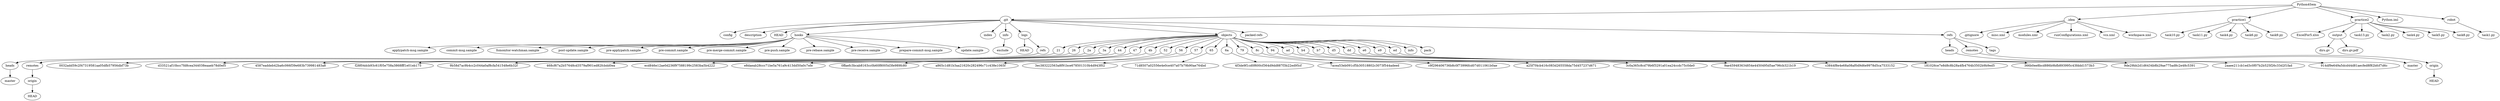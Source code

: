 // Dirs
digraph {
	"../../Python4Sem" [label=Python4Sem]
	"../../Python4Sem/.git" [label=".git"]
	"../../Python4Sem" -> "../../Python4Sem/.git"
	"../../Python4Sem/.git/config" [label=config]
	"../../Python4Sem/.git" -> "../../Python4Sem/.git/config"
	"../../Python4Sem/.git/description" [label=description]
	"../../Python4Sem/.git" -> "../../Python4Sem/.git/description"
	"../../Python4Sem/.git/HEAD" [label=HEAD]
	"../../Python4Sem/.git" -> "../../Python4Sem/.git/HEAD"
	"../../Python4Sem/.git/hooks" [label=hooks]
	"../../Python4Sem/.git" -> "../../Python4Sem/.git/hooks"
	"../../Python4Sem/.git/hooks/applypatch-msg.sample" [label="applypatch-msg.sample"]
	"../../Python4Sem/.git/hooks" -> "../../Python4Sem/.git/hooks/applypatch-msg.sample"
	"../../Python4Sem/.git/hooks/commit-msg.sample" [label="commit-msg.sample"]
	"../../Python4Sem/.git/hooks" -> "../../Python4Sem/.git/hooks/commit-msg.sample"
	"../../Python4Sem/.git/hooks/fsmonitor-watchman.sample" [label="fsmonitor-watchman.sample"]
	"../../Python4Sem/.git/hooks" -> "../../Python4Sem/.git/hooks/fsmonitor-watchman.sample"
	"../../Python4Sem/.git/hooks/post-update.sample" [label="post-update.sample"]
	"../../Python4Sem/.git/hooks" -> "../../Python4Sem/.git/hooks/post-update.sample"
	"../../Python4Sem/.git/hooks/pre-applypatch.sample" [label="pre-applypatch.sample"]
	"../../Python4Sem/.git/hooks" -> "../../Python4Sem/.git/hooks/pre-applypatch.sample"
	"../../Python4Sem/.git/hooks/pre-commit.sample" [label="pre-commit.sample"]
	"../../Python4Sem/.git/hooks" -> "../../Python4Sem/.git/hooks/pre-commit.sample"
	"../../Python4Sem/.git/hooks/pre-merge-commit.sample" [label="pre-merge-commit.sample"]
	"../../Python4Sem/.git/hooks" -> "../../Python4Sem/.git/hooks/pre-merge-commit.sample"
	"../../Python4Sem/.git/hooks/pre-push.sample" [label="pre-push.sample"]
	"../../Python4Sem/.git/hooks" -> "../../Python4Sem/.git/hooks/pre-push.sample"
	"../../Python4Sem/.git/hooks/pre-rebase.sample" [label="pre-rebase.sample"]
	"../../Python4Sem/.git/hooks" -> "../../Python4Sem/.git/hooks/pre-rebase.sample"
	"../../Python4Sem/.git/hooks/pre-receive.sample" [label="pre-receive.sample"]
	"../../Python4Sem/.git/hooks" -> "../../Python4Sem/.git/hooks/pre-receive.sample"
	"../../Python4Sem/.git/hooks/prepare-commit-msg.sample" [label="prepare-commit-msg.sample"]
	"../../Python4Sem/.git/hooks" -> "../../Python4Sem/.git/hooks/prepare-commit-msg.sample"
	"../../Python4Sem/.git/hooks/update.sample" [label="update.sample"]
	"../../Python4Sem/.git/hooks" -> "../../Python4Sem/.git/hooks/update.sample"
	"../../Python4Sem/.git/index" [label=index]
	"../../Python4Sem/.git" -> "../../Python4Sem/.git/index"
	"../../Python4Sem/.git/info" [label=info]
	"../../Python4Sem/.git" -> "../../Python4Sem/.git/info"
	"../../Python4Sem/.git/info/exclude" [label=exclude]
	"../../Python4Sem/.git/info" -> "../../Python4Sem/.git/info/exclude"
	"../../Python4Sem/.git/logs" [label=logs]
	"../../Python4Sem/.git" -> "../../Python4Sem/.git/logs"
	"../../Python4Sem/.git/logs/HEAD" [label=HEAD]
	"../../Python4Sem/.git/logs" -> "../../Python4Sem/.git/logs/HEAD"
	"../../Python4Sem/.git/logs/refs" [label=refs]
	"../../Python4Sem/.git/logs" -> "../../Python4Sem/.git/logs/refs"
	"../../Python4Sem/.git/logs/refs/heads" [label=heads]
	"../../Python4Sem/.git/logs/refs" -> "../../Python4Sem/.git/logs/refs/heads"
	"../../Python4Sem/.git/logs/refs/heads/master" [label=master]
	"../../Python4Sem/.git/logs/refs/heads" -> "../../Python4Sem/.git/logs/refs/heads/master"
	"../../Python4Sem/.git/logs/refs/remotes" [label=remotes]
	"../../Python4Sem/.git/logs/refs" -> "../../Python4Sem/.git/logs/refs/remotes"
	"../../Python4Sem/.git/logs/refs/remotes/origin" [label=origin]
	"../../Python4Sem/.git/logs/refs/remotes" -> "../../Python4Sem/.git/logs/refs/remotes/origin"
	"../../Python4Sem/.git/logs/refs/remotes/origin/HEAD" [label=HEAD]
	"../../Python4Sem/.git/logs/refs/remotes/origin" -> "../../Python4Sem/.git/logs/refs/remotes/origin/HEAD"
	"../../Python4Sem/.git/objects" [label=objects]
	"../../Python4Sem/.git" -> "../../Python4Sem/.git/objects"
	"../../Python4Sem/.git/objects/21" [label=21]
	"../../Python4Sem/.git/objects" -> "../../Python4Sem/.git/objects/21"
	"../../Python4Sem/.git/objects/21/0032add59c2f47319581aa05dfb57956dbf73b" [label="0032add59c2f47319581aa05dfb57956dbf73b"]
	"../../Python4Sem/.git/objects/21" -> "../../Python4Sem/.git/objects/21/0032add59c2f47319581aa05dfb57956dbf73b"
	"../../Python4Sem/.git/objects/26" [label=26]
	"../../Python4Sem/.git/objects" -> "../../Python4Sem/.git/objects/26"
	"../../Python4Sem/.git/objects/26/d33521af10bcc7fd8cea344038eaaeb78d0ef5" [label=d33521af10bcc7fd8cea344038eaaeb78d0ef5]
	"../../Python4Sem/.git/objects/26" -> "../../Python4Sem/.git/objects/26/d33521af10bcc7fd8cea344038eaaeb78d0ef5"
	"../../Python4Sem/.git/objects/2a" [label="2a"]
	"../../Python4Sem/.git/objects" -> "../../Python4Sem/.git/objects/2a"
	"../../Python4Sem/.git/objects/2a/4587eaddeb42ba6c066f39e683b739981483a8" [label="4587eaddeb42ba6c066f39e683b739981483a8"]
	"../../Python4Sem/.git/objects/2a" -> "../../Python4Sem/.git/objects/2a/4587eaddeb42ba6c066f39e683b739981483a8"
	"../../Python4Sem/.git/objects/3a" [label="3a"]
	"../../Python4Sem/.git/objects" -> "../../Python4Sem/.git/objects/3a"
	"../../Python4Sem/.git/objects/3a/f28f04dcb93c61f05e758a3868fff1e01eb175" [label=f28f04dcb93c61f05e758a3868fff1e01eb175]
	"../../Python4Sem/.git/objects/3a" -> "../../Python4Sem/.git/objects/3a/f28f04dcb93c61f05e758a3868fff1e01eb175"
	"../../Python4Sem/.git/objects/44" [label=44]
	"../../Python4Sem/.git/objects" -> "../../Python4Sem/.git/objects/44"
	"../../Python4Sem/.git/objects/44/9b58d7ac9b4cc2c044a0af8cfa541548e6b32f" [label="9b58d7ac9b4cc2c044a0af8cfa541548e6b32f"]
	"../../Python4Sem/.git/objects/44" -> "../../Python4Sem/.git/objects/44/9b58d7ac9b4cc2c044a0af8cfa541548e6b32f"
	"../../Python4Sem/.git/objects/47" [label=47]
	"../../Python4Sem/.git/objects" -> "../../Python4Sem/.git/objects/47"
	"../../Python4Sem/.git/objects/47/468cf67a2b57648cd3579af901ed82fcbdd0ea" [label="468cf67a2b57648cd3579af901ed82fcbdd0ea"]
	"../../Python4Sem/.git/objects/47" -> "../../Python4Sem/.git/objects/47/468cf67a2b57648cd3579af901ed82fcbdd0ea"
	"../../Python4Sem/.git/objects/47/ecd846e12ae0d236f97588199c2583ba5b4222" [label=ecd846e12ae0d236f97588199c2583ba5b4222]
	"../../Python4Sem/.git/objects/47" -> "../../Python4Sem/.git/objects/47/ecd846e12ae0d236f97588199c2583ba5b4222"
	"../../Python4Sem/.git/objects/4b" [label="4b"]
	"../../Python4Sem/.git/objects" -> "../../Python4Sem/.git/objects/4b"
	"../../Python4Sem/.git/objects/4b/e8daeab28ccc71be5a761a9c413dd50a0c7efe" [label=e8daeab28ccc71be5a761a9c413dd50a0c7efe]
	"../../Python4Sem/.git/objects/4b" -> "../../Python4Sem/.git/objects/4b/e8daeab28ccc71be5a761a9c413dd50a0c7efe"
	"../../Python4Sem/.git/objects/52" [label=52]
	"../../Python4Sem/.git/objects" -> "../../Python4Sem/.git/objects/52"
	"../../Python4Sem/.git/objects/52/0ffaefc3bcab8163cc0b60f8005d3fe989fc80" [label="0ffaefc3bcab8163cc0b60f8005d3fe989fc80"]
	"../../Python4Sem/.git/objects/52" -> "../../Python4Sem/.git/objects/52/0ffaefc3bcab8163cc0b60f8005d3fe989fc80"
	"../../Python4Sem/.git/objects/56" [label=56]
	"../../Python4Sem/.git/objects" -> "../../Python4Sem/.git/objects/56"
	"../../Python4Sem/.git/objects/56/a865c1d81b3aa21620c282496c71c438e1065f" [label=a865c1d81b3aa21620c282496c71c438e1065f]
	"../../Python4Sem/.git/objects/56" -> "../../Python4Sem/.git/objects/56/a865c1d81b3aa21620c282496c71c438e1065f"
	"../../Python4Sem/.git/objects/57" [label=57]
	"../../Python4Sem/.git/objects" -> "../../Python4Sem/.git/objects/57"
	"../../Python4Sem/.git/objects/57/3ec383222563a8f91bce678501310b4d943f02" [label="3ec383222563a8f91bce678501310b4d943f02"]
	"../../Python4Sem/.git/objects/57" -> "../../Python4Sem/.git/objects/57/3ec383222563a8f91bce678501310b4d943f02"
	"../../Python4Sem/.git/objects/65" [label=65]
	"../../Python4Sem/.git/objects" -> "../../Python4Sem/.git/objects/65"
	"../../Python4Sem/.git/objects/65/71d8507a02556e4e0ce407a07b79b90ae764bd" [label="71d8507a02556e4e0ce407a07b79b90ae764bd"]
	"../../Python4Sem/.git/objects/65" -> "../../Python4Sem/.git/objects/65/71d8507a02556e4e0ce407a07b79b90ae764bd"
	"../../Python4Sem/.git/objects/6a" [label="6a"]
	"../../Python4Sem/.git/objects" -> "../../Python4Sem/.git/objects/6a"
	"../../Python4Sem/.git/objects/6a/4f3de9f1cd0f600cf364d9dd887f3b22ed95cf" [label="4f3de9f1cd0f600cf364d9dd887f3b22ed95cf"]
	"../../Python4Sem/.git/objects/6a" -> "../../Python4Sem/.git/objects/6a/4f3de9f1cd0f600cf364d9dd887f3b22ed95cf"
	"../../Python4Sem/.git/objects/79" [label=79]
	"../../Python4Sem/.git/objects" -> "../../Python4Sem/.git/objects/79"
	"../../Python4Sem/.git/objects/79/7acea53eb091cf5b30518802c3073f544adeed" [label="7acea53eb091cf5b30518802c3073f544adeed"]
	"../../Python4Sem/.git/objects/79" -> "../../Python4Sem/.git/objects/79/7acea53eb091cf5b30518802c3073f544adeed"
	"../../Python4Sem/.git/objects/8c" [label="8c"]
	"../../Python4Sem/.git/objects" -> "../../Python4Sem/.git/objects/8c"
	"../../Python4Sem/.git/objects/8c/c9f296406736b8c0f73996fcd07d011061b0ae" [label=c9f296406736b8c0f73996fcd07d011061b0ae]
	"../../Python4Sem/.git/objects/8c" -> "../../Python4Sem/.git/objects/8c/c9f296406736b8c0f73996fcd07d011061b0ae"
	"../../Python4Sem/.git/objects/94" [label=94]
	"../../Python4Sem/.git/objects" -> "../../Python4Sem/.git/objects/94"
	"../../Python4Sem/.git/objects/94/a25f7f4cb416c083d265558da75d457237d671" [label=a25f7f4cb416c083d265558da75d457237d671]
	"../../Python4Sem/.git/objects/94" -> "../../Python4Sem/.git/objects/94/a25f7f4cb416c083d265558da75d457237d671"
	"../../Python4Sem/.git/objects/ad" [label=ad]
	"../../Python4Sem/.git/objects" -> "../../Python4Sem/.git/objects/ad"
	"../../Python4Sem/.git/objects/ad/3c0a365c8cd79b6f3291a01ea24ccdc75c0de0" [label="3c0a365c8cd79b6f3291a01ea24ccdc75c0de0"]
	"../../Python4Sem/.git/objects/ad" -> "../../Python4Sem/.git/objects/ad/3c0a365c8cd79b6f3291a01ea24ccdc75c0de0"
	"../../Python4Sem/.git/objects/b4" [label=b4]
	"../../Python4Sem/.git/objects" -> "../../Python4Sem/.git/objects/b4"
	"../../Python4Sem/.git/objects/b4/9ae459483634854e4450495d5ae796cb321b19" [label="9ae459483634854e4450495d5ae796cb321b19"]
	"../../Python4Sem/.git/objects/b4" -> "../../Python4Sem/.git/objects/b4/9ae459483634854e4450495d5ae796cb321b19"
	"../../Python4Sem/.git/objects/b7" [label=b7]
	"../../Python4Sem/.git/objects" -> "../../Python4Sem/.git/objects/b7"
	"../../Python4Sem/.git/objects/b7/c3844f8e4e68a08af0d9d6e9978d5ca7533152" [label=c3844f8e4e68a08af0d9d6e9978d5ca7533152]
	"../../Python4Sem/.git/objects/b7" -> "../../Python4Sem/.git/objects/b7/c3844f8e4e68a08af0d9d6e9978d5ca7533152"
	"../../Python4Sem/.git/objects/d5" [label=d5]
	"../../Python4Sem/.git/objects" -> "../../Python4Sem/.git/objects/d5"
	"../../Python4Sem/.git/objects/d5/181026ce7e8d8c8b28a4fb4764b3502b9b9ed5" [label="181026ce7e8d8c8b28a4fb4764b3502b9b9ed5"]
	"../../Python4Sem/.git/objects/d5" -> "../../Python4Sem/.git/objects/d5/181026ce7e8d8c8b28a4fb4764b3502b9b9ed5"
	"../../Python4Sem/.git/objects/dd" [label=dd]
	"../../Python4Sem/.git/objects" -> "../../Python4Sem/.git/objects/dd"
	"../../Python4Sem/.git/objects/dd/366b0ee8bcd886b9bfb893995c43fddd1573b3" [label="366b0ee8bcd886b9bfb893995c43fddd1573b3"]
	"../../Python4Sem/.git/objects/dd" -> "../../Python4Sem/.git/objects/dd/366b0ee8bcd886b9bfb893995c43fddd1573b3"
	"../../Python4Sem/.git/objects/e6" [label=e6]
	"../../Python4Sem/.git/objects" -> "../../Python4Sem/.git/objects/e6"
	"../../Python4Sem/.git/objects/e6/9de29bb2d1d6434b8b29ae775ad8c2e48c5391" [label="9de29bb2d1d6434b8b29ae775ad8c2e48c5391"]
	"../../Python4Sem/.git/objects/e6" -> "../../Python4Sem/.git/objects/e6/9de29bb2d1d6434b8b29ae775ad8c2e48c5391"
	"../../Python4Sem/.git/objects/e9" [label=e9]
	"../../Python4Sem/.git/objects" -> "../../Python4Sem/.git/objects/e9"
	"../../Python4Sem/.git/objects/e9/2aaee211cb1ed3c0f07b2b525f26c33d2f1fad" [label="2aaee211cb1ed3c0f07b2b525f26c33d2f1fad"]
	"../../Python4Sem/.git/objects/e9" -> "../../Python4Sem/.git/objects/e9/2aaee211cb1ed3c0f07b2b525f26c33d2f1fad"
	"../../Python4Sem/.git/objects/ed" [label=ed]
	"../../Python4Sem/.git/objects" -> "../../Python4Sem/.git/objects/ed"
	"../../Python4Sem/.git/objects/ed/914df9e649a5dcd44d81aecfed8f82bfcf7d6c" [label="914df9e649a5dcd44d81aecfed8f82bfcf7d6c"]
	"../../Python4Sem/.git/objects/ed" -> "../../Python4Sem/.git/objects/ed/914df9e649a5dcd44d81aecfed8f82bfcf7d6c"
	"../../Python4Sem/.git/objects/info" [label=info]
	"../../Python4Sem/.git/objects" -> "../../Python4Sem/.git/objects/info"
	"../../Python4Sem/.git/objects/pack" [label=pack]
	"../../Python4Sem/.git/objects" -> "../../Python4Sem/.git/objects/pack"
	"../../Python4Sem/.git/packed-refs" [label="packed-refs"]
	"../../Python4Sem/.git" -> "../../Python4Sem/.git/packed-refs"
	"../../Python4Sem/.git/refs" [label=refs]
	"../../Python4Sem/.git" -> "../../Python4Sem/.git/refs"
	"../../Python4Sem/.git/refs/heads" [label=heads]
	"../../Python4Sem/.git/refs" -> "../../Python4Sem/.git/refs/heads"
	"../../Python4Sem/.git/refs/heads/master" [label=master]
	"../../Python4Sem/.git/refs/heads" -> "../../Python4Sem/.git/refs/heads/master"
	"../../Python4Sem/.git/refs/remotes" [label=remotes]
	"../../Python4Sem/.git/refs" -> "../../Python4Sem/.git/refs/remotes"
	"../../Python4Sem/.git/refs/remotes/origin" [label=origin]
	"../../Python4Sem/.git/refs/remotes" -> "../../Python4Sem/.git/refs/remotes/origin"
	"../../Python4Sem/.git/refs/remotes/origin/HEAD" [label=HEAD]
	"../../Python4Sem/.git/refs/remotes/origin" -> "../../Python4Sem/.git/refs/remotes/origin/HEAD"
	"../../Python4Sem/.git/refs/tags" [label=tags]
	"../../Python4Sem/.git/refs" -> "../../Python4Sem/.git/refs/tags"
	"../../Python4Sem/.idea" [label=".idea"]
	"../../Python4Sem" -> "../../Python4Sem/.idea"
	"../../Python4Sem/.idea/.gitignore" [label=".gitignore"]
	"../../Python4Sem/.idea" -> "../../Python4Sem/.idea/.gitignore"
	"../../Python4Sem/.idea/misc.xml" [label="misc.xml"]
	"../../Python4Sem/.idea" -> "../../Python4Sem/.idea/misc.xml"
	"../../Python4Sem/.idea/modules.xml" [label="modules.xml"]
	"../../Python4Sem/.idea" -> "../../Python4Sem/.idea/modules.xml"
	"../../Python4Sem/.idea/runConfigurations.xml" [label="runConfigurations.xml"]
	"../../Python4Sem/.idea" -> "../../Python4Sem/.idea/runConfigurations.xml"
	"../../Python4Sem/.idea/vcs.xml" [label="vcs.xml"]
	"../../Python4Sem/.idea" -> "../../Python4Sem/.idea/vcs.xml"
	"../../Python4Sem/.idea/workspace.xml" [label="workspace.xml"]
	"../../Python4Sem/.idea" -> "../../Python4Sem/.idea/workspace.xml"
	"../../Python4Sem/practice1" [label=practice1]
	"../../Python4Sem" -> "../../Python4Sem/practice1"
	"../../Python4Sem/practice1/task10.py" [label="task10.py"]
	"../../Python4Sem/practice1" -> "../../Python4Sem/practice1/task10.py"
	"../../Python4Sem/practice1/task11.py" [label="task11.py"]
	"../../Python4Sem/practice1" -> "../../Python4Sem/practice1/task11.py"
	"../../Python4Sem/practice1/task4.py" [label="task4.py"]
	"../../Python4Sem/practice1" -> "../../Python4Sem/practice1/task4.py"
	"../../Python4Sem/practice1/task6.py" [label="task6.py"]
	"../../Python4Sem/practice1" -> "../../Python4Sem/practice1/task6.py"
	"../../Python4Sem/practice1/task9.py" [label="task9.py"]
	"../../Python4Sem/practice1" -> "../../Python4Sem/practice1/task9.py"
	"../../Python4Sem/practice2" [label=practice2]
	"../../Python4Sem" -> "../../Python4Sem/practice2"
	"../../Python4Sem/practice2/ExcelFor5.xlsx" [label="ExcelFor5.xlsx"]
	"../../Python4Sem/practice2" -> "../../Python4Sem/practice2/ExcelFor5.xlsx"
	"../../Python4Sem/practice2/output" [label=output]
	"../../Python4Sem/practice2" -> "../../Python4Sem/practice2/output"
	"../../Python4Sem/practice2/output/dirs.gv" [label="dirs.gv"]
	"../../Python4Sem/practice2/output" -> "../../Python4Sem/practice2/output/dirs.gv"
	"../../Python4Sem/practice2/output/dirs.gv.pdf" [label="dirs.gv.pdf"]
	"../../Python4Sem/practice2/output" -> "../../Python4Sem/practice2/output/dirs.gv.pdf"
	"../../Python4Sem/practice2/task13.py" [label="task13.py"]
	"../../Python4Sem/practice2" -> "../../Python4Sem/practice2/task13.py"
	"../../Python4Sem/practice2/task2.py" [label="task2.py"]
	"../../Python4Sem/practice2" -> "../../Python4Sem/practice2/task2.py"
	"../../Python4Sem/practice2/task4.py" [label="task4.py"]
	"../../Python4Sem/practice2" -> "../../Python4Sem/practice2/task4.py"
	"../../Python4Sem/practice2/task5.py" [label="task5.py"]
	"../../Python4Sem/practice2" -> "../../Python4Sem/practice2/task5.py"
	"../../Python4Sem/practice2/task8.py" [label="task8.py"]
	"../../Python4Sem/practice2" -> "../../Python4Sem/practice2/task8.py"
	"../../Python4Sem/Python.iml" [label="Python.iml"]
	"../../Python4Sem" -> "../../Python4Sem/Python.iml"
	"../../Python4Sem/robot" [label=robot]
	"../../Python4Sem" -> "../../Python4Sem/robot"
	"../../Python4Sem/robot/task1.py" [label="task1.py"]
	"../../Python4Sem/robot" -> "../../Python4Sem/robot/task1.py"
}

